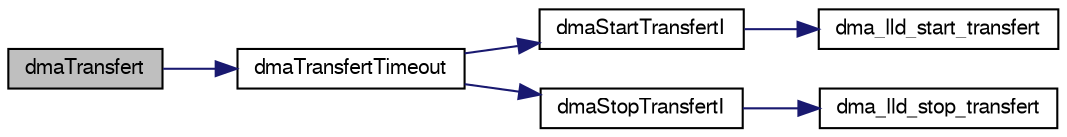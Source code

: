 digraph "dmaTransfert"
{
  edge [fontname="FreeSans",fontsize="10",labelfontname="FreeSans",labelfontsize="10"];
  node [fontname="FreeSans",fontsize="10",shape=record];
  rankdir="LR";
  Node1 [label="dmaTransfert",height=0.2,width=0.4,color="black", fillcolor="grey75", style="filled", fontcolor="black"];
  Node1 -> Node2 [color="midnightblue",fontsize="10",style="solid",fontname="FreeSans"];
  Node2 [label="dmaTransfertTimeout",height=0.2,width=0.4,color="black", fillcolor="white", style="filled",URL="$hal__stm32__dma_8h.html#a3de6f4d870466df970d6c01201b6fdd7",tooltip="Performs a DMA transaction. "];
  Node2 -> Node3 [color="midnightblue",fontsize="10",style="solid",fontname="FreeSans"];
  Node3 [label="dmaStartTransfertI",height=0.2,width=0.4,color="black", fillcolor="white", style="filled",URL="$hal__stm32__dma_8c.html#a572bb7d0ec656fb7a86d18f319b43db8",tooltip="Starts a DMA transaction. "];
  Node3 -> Node4 [color="midnightblue",fontsize="10",style="solid",fontname="FreeSans"];
  Node4 [label="dma_lld_start_transfert",height=0.2,width=0.4,color="black", fillcolor="white", style="filled",URL="$hal__stm32__dma_8c.html#aca730123d24b378683330626bd0f7603",tooltip="Starts a DMA transaction. "];
  Node2 -> Node5 [color="midnightblue",fontsize="10",style="solid",fontname="FreeSans"];
  Node5 [label="dmaStopTransfertI",height=0.2,width=0.4,color="black", fillcolor="white", style="filled",URL="$hal__stm32__dma_8c.html#ac2bef3d2e495afefdd5fb7585e9ebf81",tooltip="Stops an ongoing transaction. "];
  Node5 -> Node6 [color="midnightblue",fontsize="10",style="solid",fontname="FreeSans"];
  Node6 [label="dma_lld_stop_transfert",height=0.2,width=0.4,color="black", fillcolor="white", style="filled",URL="$hal__stm32__dma_8c.html#ab2d180e5adb10579b0b032987f338d33",tooltip="Stops an ongoing transaction. "];
}
